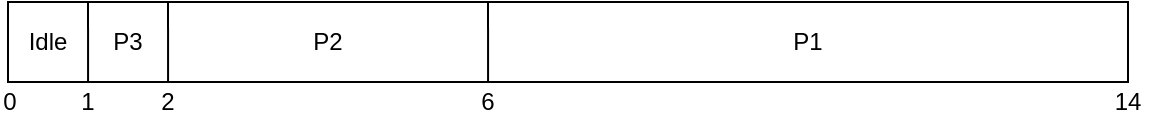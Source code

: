 <mxfile version="13.0.3" type="device"><diagram id="Cioa36VPpUbpIiZdw-Gq" name="Page-1"><mxGraphModel dx="677" dy="391" grid="1" gridSize="10" guides="1" tooltips="1" connect="1" arrows="1" fold="1" page="1" pageScale="1" pageWidth="850" pageHeight="1100" math="0" shadow="0"><root><mxCell id="0"/><mxCell id="1" parent="0"/><mxCell id="-Cpac66ACH8ZFIBxZyNA-1" value="" style="rounded=0;whiteSpace=wrap;html=1;" vertex="1" parent="1"><mxGeometry x="120" y="200" width="560" height="40" as="geometry"/></mxCell><mxCell id="-Cpac66ACH8ZFIBxZyNA-2" value="0" style="text;html=1;strokeColor=none;fillColor=none;align=center;verticalAlign=middle;whiteSpace=wrap;rounded=0;" vertex="1" parent="1"><mxGeometry x="116" y="240" width="10" height="20" as="geometry"/></mxCell><mxCell id="-Cpac66ACH8ZFIBxZyNA-6" value="" style="endArrow=none;html=1;exitX=0.037;exitY=-0.019;exitDx=0;exitDy=0;exitPerimeter=0;" edge="1" parent="1"><mxGeometry width="50" height="50" relative="1" as="geometry"><mxPoint x="160" y="200" as="sourcePoint"/><mxPoint x="160.05" y="240" as="targetPoint"/></mxGeometry></mxCell><mxCell id="-Cpac66ACH8ZFIBxZyNA-7" value="1" style="text;html=1;strokeColor=none;fillColor=none;align=center;verticalAlign=middle;whiteSpace=wrap;rounded=0;" vertex="1" parent="1"><mxGeometry x="150" y="240" width="20" height="20" as="geometry"/></mxCell><mxCell id="-Cpac66ACH8ZFIBxZyNA-9" value="" style="endArrow=none;html=1;exitX=0.037;exitY=-0.019;exitDx=0;exitDy=0;exitPerimeter=0;" edge="1" parent="1"><mxGeometry width="50" height="50" relative="1" as="geometry"><mxPoint x="200" y="200" as="sourcePoint"/><mxPoint x="200.05" y="240" as="targetPoint"/></mxGeometry></mxCell><mxCell id="-Cpac66ACH8ZFIBxZyNA-10" value="P3" style="text;html=1;strokeColor=none;fillColor=none;align=center;verticalAlign=middle;whiteSpace=wrap;rounded=0;" vertex="1" parent="1"><mxGeometry x="170" y="210" width="20" height="20" as="geometry"/></mxCell><mxCell id="-Cpac66ACH8ZFIBxZyNA-11" value="2" style="text;html=1;strokeColor=none;fillColor=none;align=center;verticalAlign=middle;whiteSpace=wrap;rounded=0;" vertex="1" parent="1"><mxGeometry x="190" y="240" width="20" height="20" as="geometry"/></mxCell><mxCell id="-Cpac66ACH8ZFIBxZyNA-12" value="P2" style="text;html=1;strokeColor=none;fillColor=none;align=center;verticalAlign=middle;whiteSpace=wrap;rounded=0;" vertex="1" parent="1"><mxGeometry x="270" y="210" width="20" height="20" as="geometry"/></mxCell><mxCell id="-Cpac66ACH8ZFIBxZyNA-13" value="" style="endArrow=none;html=1;exitX=0.037;exitY=-0.019;exitDx=0;exitDy=0;exitPerimeter=0;" edge="1" parent="1"><mxGeometry width="50" height="50" relative="1" as="geometry"><mxPoint x="360" y="200" as="sourcePoint"/><mxPoint x="360.05" y="240" as="targetPoint"/></mxGeometry></mxCell><mxCell id="-Cpac66ACH8ZFIBxZyNA-14" value="P1" style="text;html=1;strokeColor=none;fillColor=none;align=center;verticalAlign=middle;whiteSpace=wrap;rounded=0;" vertex="1" parent="1"><mxGeometry x="510" y="210" width="20" height="20" as="geometry"/></mxCell><mxCell id="-Cpac66ACH8ZFIBxZyNA-15" value="6" style="text;html=1;strokeColor=none;fillColor=none;align=center;verticalAlign=middle;whiteSpace=wrap;rounded=0;" vertex="1" parent="1"><mxGeometry x="350" y="240" width="20" height="20" as="geometry"/></mxCell><mxCell id="-Cpac66ACH8ZFIBxZyNA-16" value="14" style="text;html=1;strokeColor=none;fillColor=none;align=center;verticalAlign=middle;whiteSpace=wrap;rounded=0;" vertex="1" parent="1"><mxGeometry x="670" y="240" width="20" height="20" as="geometry"/></mxCell><mxCell id="-Cpac66ACH8ZFIBxZyNA-17" value="Idle" style="text;html=1;strokeColor=none;fillColor=none;align=center;verticalAlign=middle;whiteSpace=wrap;rounded=0;" vertex="1" parent="1"><mxGeometry x="130" y="210" width="20" height="20" as="geometry"/></mxCell></root></mxGraphModel></diagram></mxfile>